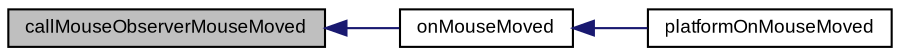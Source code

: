 digraph "callMouseObserverMouseMoved"
{
  bgcolor="transparent";
  edge [fontname="Arial",fontsize="9",labelfontname="Arial",labelfontsize="9"];
  node [fontname="Arial",fontsize="9",shape=record];
  rankdir="LR";
  Node1 [label="callMouseObserverMouseMoved",height=0.2,width=0.4,color="black", fillcolor="grey75", style="filled" fontcolor="black"];
  Node1 -> Node2 [dir="back",color="midnightblue",fontsize="9",style="solid",fontname="Arial"];
  Node2 [label="onMouseMoved",height=0.2,width=0.4,color="black",URL="$class_v_s_t_g_u_i_1_1_c_frame.html#ac8855959285a9555faaa8b0313e07027",tooltip="called when a mouse move event occurs "];
  Node2 -> Node3 [dir="back",color="midnightblue",fontsize="9",style="solid",fontname="Arial"];
  Node3 [label="platformOnMouseMoved",height=0.2,width=0.4,color="black",URL="$class_v_s_t_g_u_i_1_1_c_frame.html#a51e758d815b647a1ec3e322d127c184d"];
}
